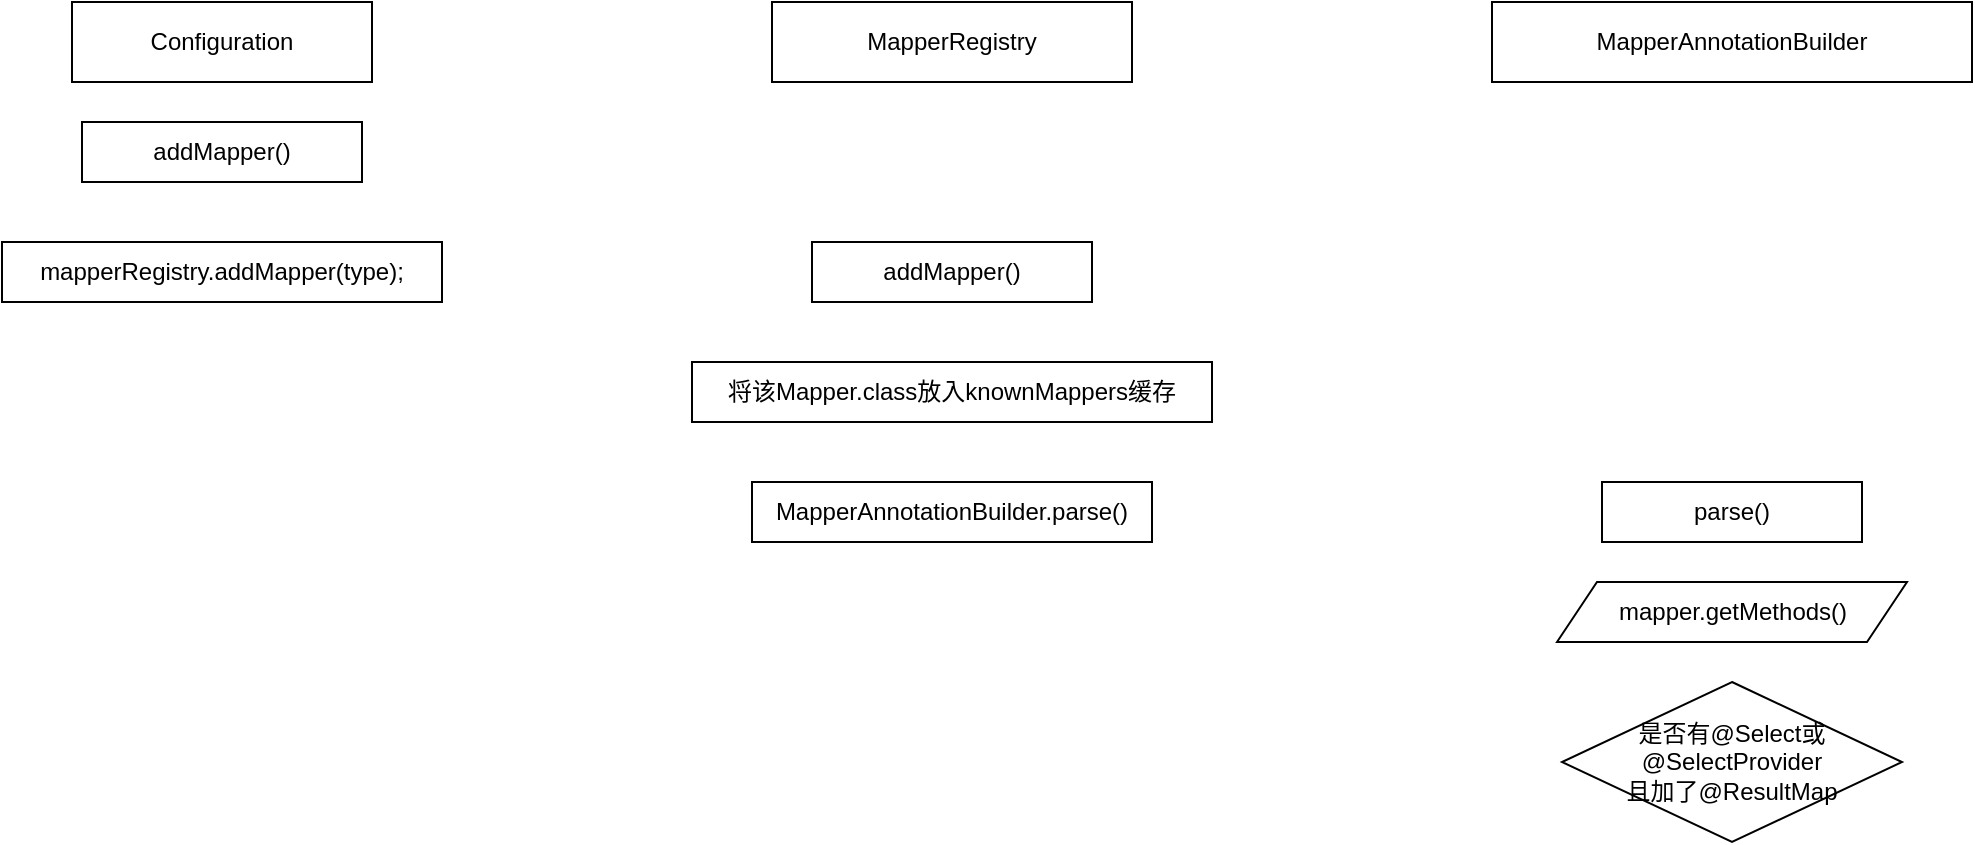 <mxfile version="21.3.7" type="github">
  <diagram name="第 1 页" id="8moscndvdpV5RSmBcOwa">
    <mxGraphModel dx="1434" dy="764" grid="1" gridSize="10" guides="1" tooltips="1" connect="1" arrows="1" fold="1" page="1" pageScale="1" pageWidth="4681" pageHeight="3300" math="0" shadow="0">
      <root>
        <mxCell id="0" />
        <mxCell id="1" parent="0" />
        <mxCell id="LAEddHHhVlXlAhCUqJPJ-1" value="Configuration" style="rounded=0;whiteSpace=wrap;html=1;" vertex="1" parent="1">
          <mxGeometry x="220" y="40" width="150" height="40" as="geometry" />
        </mxCell>
        <mxCell id="LAEddHHhVlXlAhCUqJPJ-4" value="addMapper()" style="whiteSpace=wrap;html=1;" vertex="1" parent="1">
          <mxGeometry x="225" y="100" width="140" height="30" as="geometry" />
        </mxCell>
        <mxCell id="LAEddHHhVlXlAhCUqJPJ-5" value="mapperRegistry.addMapper(type);" style="whiteSpace=wrap;html=1;" vertex="1" parent="1">
          <mxGeometry x="185" y="160" width="220" height="30" as="geometry" />
        </mxCell>
        <mxCell id="LAEddHHhVlXlAhCUqJPJ-6" value="MapperRegistry" style="whiteSpace=wrap;html=1;" vertex="1" parent="1">
          <mxGeometry x="570" y="40" width="180" height="40" as="geometry" />
        </mxCell>
        <mxCell id="LAEddHHhVlXlAhCUqJPJ-7" value="addMapper()" style="whiteSpace=wrap;html=1;" vertex="1" parent="1">
          <mxGeometry x="590" y="160" width="140" height="30" as="geometry" />
        </mxCell>
        <mxCell id="LAEddHHhVlXlAhCUqJPJ-8" value="将该Mapper.class放入knownMappers缓存" style="whiteSpace=wrap;html=1;" vertex="1" parent="1">
          <mxGeometry x="530" y="220" width="260" height="30" as="geometry" />
        </mxCell>
        <mxCell id="LAEddHHhVlXlAhCUqJPJ-9" value="MapperAnnotationBuilder.parse()" style="whiteSpace=wrap;html=1;" vertex="1" parent="1">
          <mxGeometry x="560" y="280" width="200" height="30" as="geometry" />
        </mxCell>
        <mxCell id="LAEddHHhVlXlAhCUqJPJ-10" value="MapperAnnotationBuilder" style="whiteSpace=wrap;html=1;" vertex="1" parent="1">
          <mxGeometry x="930" y="40" width="240" height="40" as="geometry" />
        </mxCell>
        <mxCell id="LAEddHHhVlXlAhCUqJPJ-11" value="parse()" style="whiteSpace=wrap;html=1;" vertex="1" parent="1">
          <mxGeometry x="985" y="280" width="130" height="30" as="geometry" />
        </mxCell>
        <mxCell id="LAEddHHhVlXlAhCUqJPJ-12" value="mapper.getMethods()" style="shape=parallelogram;perimeter=parallelogramPerimeter;whiteSpace=wrap;html=1;fixedSize=1;" vertex="1" parent="1">
          <mxGeometry x="962.5" y="330" width="175" height="30" as="geometry" />
        </mxCell>
        <mxCell id="LAEddHHhVlXlAhCUqJPJ-13" value="是否有@Select或&lt;br&gt;@SelectProvider&lt;br&gt;且加了@ResultMap" style="rhombus;whiteSpace=wrap;html=1;" vertex="1" parent="1">
          <mxGeometry x="965" y="380" width="170" height="80" as="geometry" />
        </mxCell>
      </root>
    </mxGraphModel>
  </diagram>
</mxfile>
